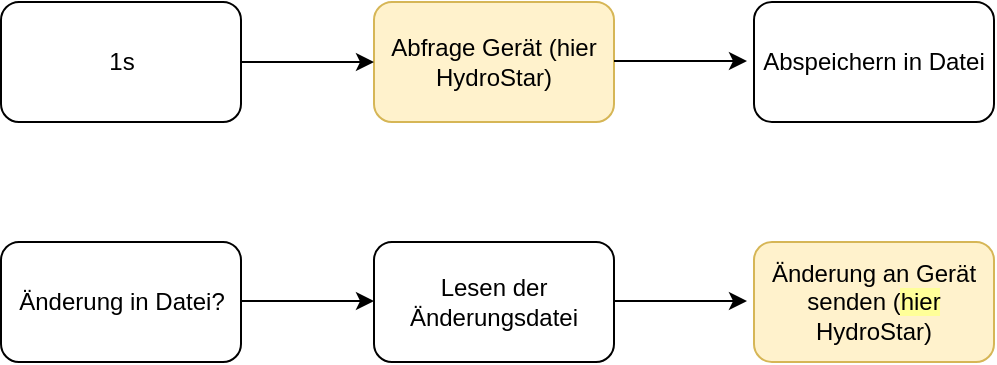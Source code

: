 <mxfile version="13.8.7" type="github">
  <diagram id="C2fSY1v2SiZeoUbDoYyL" name="Page-1">
    <mxGraphModel dx="1343" dy="700" grid="1" gridSize="10" guides="1" tooltips="1" connect="1" arrows="1" fold="1" page="1" pageScale="1" pageWidth="1169" pageHeight="827" math="0" shadow="0">
      <root>
        <mxCell id="0" />
        <mxCell id="1" parent="0" />
        <mxCell id="UOOkd_Sx9M1J2A1Di_9m-5" value="1s" style="rounded=1;whiteSpace=wrap;html=1;" vertex="1" parent="1">
          <mxGeometry x="103.5" y="320" width="120" height="60" as="geometry" />
        </mxCell>
        <mxCell id="UOOkd_Sx9M1J2A1Di_9m-6" value="Abfrage Gerät (hier HydroStar)" style="rounded=1;whiteSpace=wrap;html=1;fillColor=#fff2cc;strokeColor=#d6b656;" vertex="1" parent="1">
          <mxGeometry x="290" y="320" width="120" height="60" as="geometry" />
        </mxCell>
        <mxCell id="UOOkd_Sx9M1J2A1Di_9m-7" value="Abspeichern in Datei" style="rounded=1;whiteSpace=wrap;html=1;" vertex="1" parent="1">
          <mxGeometry x="480" y="320" width="120" height="60" as="geometry" />
        </mxCell>
        <mxCell id="UOOkd_Sx9M1J2A1Di_9m-8" value="Änderung in Datei?" style="rounded=1;whiteSpace=wrap;html=1;" vertex="1" parent="1">
          <mxGeometry x="103.5" y="440" width="120" height="60" as="geometry" />
        </mxCell>
        <mxCell id="UOOkd_Sx9M1J2A1Di_9m-9" value="Lesen der Änderungsdatei" style="rounded=1;whiteSpace=wrap;html=1;" vertex="1" parent="1">
          <mxGeometry x="290" y="440" width="120" height="60" as="geometry" />
        </mxCell>
        <mxCell id="UOOkd_Sx9M1J2A1Di_9m-10" value="Änderung an Gerät senden (&lt;span style=&quot;background-color: rgb(255 , 255 , 153)&quot;&gt;hier &lt;/span&gt;HydroStar)" style="rounded=1;whiteSpace=wrap;html=1;fillColor=#fff2cc;strokeColor=#d6b656;" vertex="1" parent="1">
          <mxGeometry x="480" y="440" width="120" height="60" as="geometry" />
        </mxCell>
        <mxCell id="UOOkd_Sx9M1J2A1Di_9m-14" value="" style="endArrow=classic;html=1;entryX=0;entryY=0.5;entryDx=0;entryDy=0;exitX=1;exitY=0.5;exitDx=0;exitDy=0;" edge="1" parent="1" source="UOOkd_Sx9M1J2A1Di_9m-5" target="UOOkd_Sx9M1J2A1Di_9m-6">
          <mxGeometry width="50" height="50" relative="1" as="geometry">
            <mxPoint x="223.5" y="360" as="sourcePoint" />
            <mxPoint x="273.5" y="310" as="targetPoint" />
          </mxGeometry>
        </mxCell>
        <mxCell id="UOOkd_Sx9M1J2A1Di_9m-15" value="" style="endArrow=classic;html=1;entryX=0;entryY=0.5;entryDx=0;entryDy=0;exitX=1;exitY=0.5;exitDx=0;exitDy=0;" edge="1" parent="1">
          <mxGeometry width="50" height="50" relative="1" as="geometry">
            <mxPoint x="410" y="349.5" as="sourcePoint" />
            <mxPoint x="476.5" y="349.5" as="targetPoint" />
          </mxGeometry>
        </mxCell>
        <mxCell id="UOOkd_Sx9M1J2A1Di_9m-16" value="" style="endArrow=classic;html=1;entryX=0;entryY=0.5;entryDx=0;entryDy=0;exitX=1;exitY=0.5;exitDx=0;exitDy=0;" edge="1" parent="1">
          <mxGeometry width="50" height="50" relative="1" as="geometry">
            <mxPoint x="223.5" y="469.5" as="sourcePoint" />
            <mxPoint x="290" y="469.5" as="targetPoint" />
          </mxGeometry>
        </mxCell>
        <mxCell id="UOOkd_Sx9M1J2A1Di_9m-17" value="" style="endArrow=classic;html=1;entryX=0;entryY=0.5;entryDx=0;entryDy=0;exitX=1;exitY=0.5;exitDx=0;exitDy=0;" edge="1" parent="1">
          <mxGeometry width="50" height="50" relative="1" as="geometry">
            <mxPoint x="410" y="469.5" as="sourcePoint" />
            <mxPoint x="476.5" y="469.5" as="targetPoint" />
          </mxGeometry>
        </mxCell>
      </root>
    </mxGraphModel>
  </diagram>
</mxfile>

